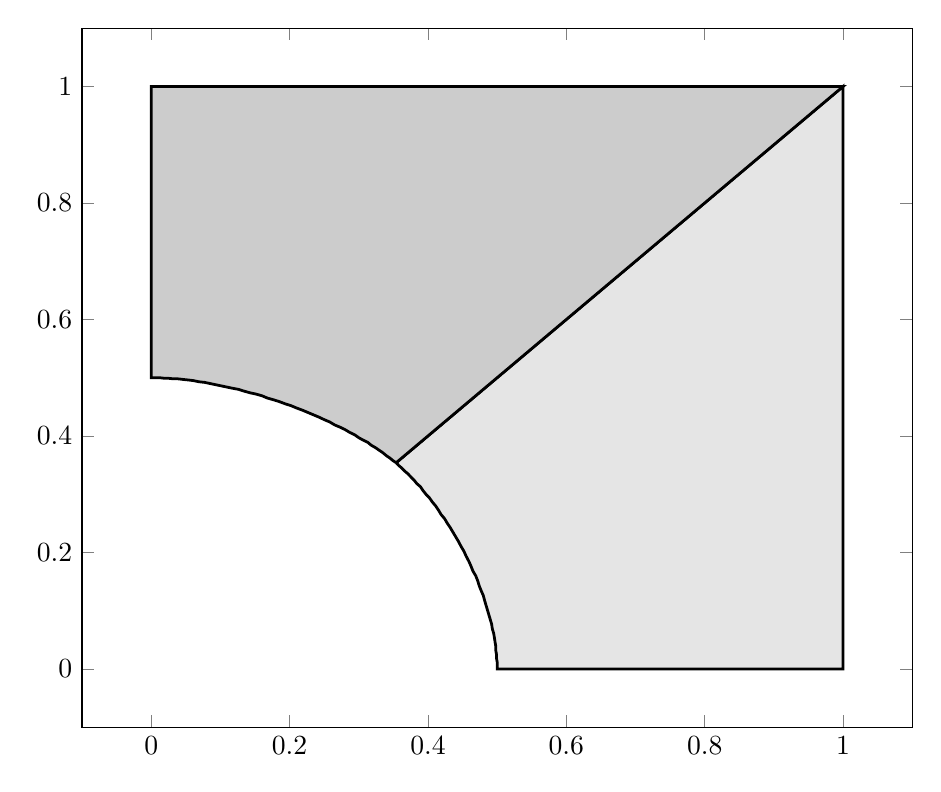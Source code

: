 \begin{tikzpicture}%
\begin{axis}[width=1\textwidth]%
\addplot[fill=gray!20,line width=1pt] coordinates {%
(0.354,0.354)%
(0.367,0.367)%
(0.38,0.38)%
(0.393,0.393)%
(0.406,0.406)%
(0.42,0.42)%
(0.433,0.433)%
(0.446,0.446)%
(0.459,0.459)%
(0.472,0.472)%
(0.485,0.485)%
(0.499,0.499)%
(0.512,0.512)%
(0.525,0.525)%
(0.538,0.538)%
(0.551,0.551)%
(0.565,0.565)%
(0.578,0.578)%
(0.591,0.591)%
(0.604,0.604)%
(0.617,0.617)%
(0.631,0.631)%
(0.644,0.644)%
(0.657,0.657)%
(0.67,0.67)%
(0.683,0.683)%
(0.697,0.697)%
(0.71,0.71)%
(0.723,0.723)%
(0.736,0.736)%
(0.749,0.749)%
(0.763,0.763)%
(0.776,0.776)%
(0.789,0.789)%
(0.802,0.802)%
(0.815,0.815)%
(0.828,0.828)%
(0.842,0.842)%
(0.855,0.855)%
(0.868,0.868)%
(0.881,0.881)%
(0.894,0.894)%
(0.908,0.908)%
(0.921,0.921)%
(0.934,0.934)%
(0.947,0.947)%
(0.96,0.96)%
(0.974,0.974)%
(0.987,0.987)%
(1.0,1.0)%
(1.0,1.0)%
(1.0,0.98)%
(1.0,0.959)%
(1.0,0.939)%
(1.0,0.918)%
(1.0,0.898)%
(1.0,0.878)%
(1.0,0.857)%
(1.0,0.837)%
(1.0,0.816)%
(1.0,0.796)%
(1.0,0.776)%
(1.0,0.755)%
(1.0,0.735)%
(1.0,0.714)%
(1.0,0.694)%
(1.0,0.673)%
(1.0,0.653)%
(1.0,0.633)%
(1.0,0.612)%
(1.0,0.592)%
(1.0,0.571)%
(1.0,0.551)%
(1.0,0.531)%
(1.0,0.51)%
(1.0,0.49)%
(1.0,0.469)%
(1.0,0.449)%
(1.0,0.429)%
(1.0,0.408)%
(1.0,0.388)%
(1.0,0.367)%
(1.0,0.347)%
(1.0,0.327)%
(1.0,0.306)%
(1.0,0.286)%
(1.0,0.265)%
(1.0,0.245)%
(1.0,0.224)%
(1.0,0.204)%
(1.0,0.184)%
(1.0,0.163)%
(1.0,0.143)%
(1.0,0.122)%
(1.0,0.102)%
(1.0,0.082)%
(1.0,0.061)%
(1.0,0.041)%
(1.0,0.02)%
(1.0,0.0)%
(1.0,0.0)%
(0.99,0.0)%
(0.98,0.0)%
(0.969,0.0)%
(0.959,0.0)%
(0.949,0.0)%
(0.939,0.0)%
(0.929,0.0)%
(0.918,0.0)%
(0.908,0.0)%
(0.898,0.0)%
(0.888,0.0)%
(0.878,0.0)%
(0.867,0.0)%
(0.857,0.0)%
(0.847,0.0)%
(0.837,0.0)%
(0.827,0.0)%
(0.816,0.0)%
(0.806,0.0)%
(0.796,0.0)%
(0.786,0.0)%
(0.776,0.0)%
(0.765,0.0)%
(0.755,0.0)%
(0.745,0.0)%
(0.735,0.0)%
(0.724,0.0)%
(0.714,0.0)%
(0.704,0.0)%
(0.694,0.0)%
(0.684,0.0)%
(0.673,0.0)%
(0.663,0.0)%
(0.653,0.0)%
(0.643,0.0)%
(0.633,0.0)%
(0.622,0.0)%
(0.612,0.0)%
(0.602,0.0)%
(0.592,0.0)%
(0.582,0.0)%
(0.571,0.0)%
(0.561,0.0)%
(0.551,0.0)%
(0.541,0.0)%
(0.531,0.0)%
(0.52,0.0)%
(0.51,0.0)%
(0.5,0.0)%
(0.5,0.0)%
(0.5,0.006)%
(0.5,0.012)%
(0.499,0.019)%
(0.499,0.025)%
(0.498,0.032)%
(0.498,0.039)%
(0.497,0.046)%
(0.496,0.054)%
(0.495,0.061)%
(0.493,0.069)%
(0.492,0.077)%
(0.49,0.085)%
(0.488,0.093)%
(0.486,0.101)%
(0.484,0.109)%
(0.482,0.117)%
(0.48,0.126)%
(0.477,0.134)%
(0.474,0.143)%
(0.472,0.151)%
(0.469,0.16)%
(0.465,0.168)%
(0.462,0.177)%
(0.459,0.185)%
(0.455,0.194)%
(0.452,0.202)%
(0.448,0.21)%
(0.444,0.219)%
(0.44,0.227)%
(0.436,0.235)%
(0.432,0.243)%
(0.428,0.25)%
(0.424,0.258)%
(0.419,0.265)%
(0.415,0.273)%
(0.411,0.28)%
(0.406,0.287)%
(0.402,0.294)%
(0.397,0.3)%
(0.393,0.306)%
(0.389,0.313)%
(0.384,0.318)%
(0.38,0.324)%
(0.375,0.33)%
(0.371,0.335)%
(0.366,0.34)%
(0.362,0.345)%
(0.358,0.349)%
(0.354,0.354)%
};%
%
%
\addplot[fill=gray!40,line width=1pt] coordinates {%
(0.354,0.354)%
(0.367,0.367)%
(0.38,0.38)%
(0.393,0.393)%
(0.406,0.406)%
(0.42,0.42)%
(0.433,0.433)%
(0.446,0.446)%
(0.459,0.459)%
(0.472,0.472)%
(0.485,0.485)%
(0.499,0.499)%
(0.512,0.512)%
(0.525,0.525)%
(0.538,0.538)%
(0.551,0.551)%
(0.565,0.565)%
(0.578,0.578)%
(0.591,0.591)%
(0.604,0.604)%
(0.617,0.617)%
(0.631,0.631)%
(0.644,0.644)%
(0.657,0.657)%
(0.67,0.67)%
(0.683,0.683)%
(0.697,0.697)%
(0.71,0.71)%
(0.723,0.723)%
(0.736,0.736)%
(0.749,0.749)%
(0.763,0.763)%
(0.776,0.776)%
(0.789,0.789)%
(0.802,0.802)%
(0.815,0.815)%
(0.828,0.828)%
(0.842,0.842)%
(0.855,0.855)%
(0.868,0.868)%
(0.881,0.881)%
(0.894,0.894)%
(0.908,0.908)%
(0.921,0.921)%
(0.934,0.934)%
(0.947,0.947)%
(0.96,0.96)%
(0.974,0.974)%
(0.987,0.987)%
(1.0,1.0)%
(1.0,1.0)%
(0.98,1.0)%
(0.959,1.0)%
(0.939,1.0)%
(0.918,1.0)%
(0.898,1.0)%
(0.878,1.0)%
(0.857,1.0)%
(0.837,1.0)%
(0.816,1.0)%
(0.796,1.0)%
(0.776,1.0)%
(0.755,1.0)%
(0.735,1.0)%
(0.714,1.0)%
(0.694,1.0)%
(0.673,1.0)%
(0.653,1.0)%
(0.633,1.0)%
(0.612,1.0)%
(0.592,1.0)%
(0.571,1.0)%
(0.551,1.0)%
(0.531,1.0)%
(0.51,1.0)%
(0.49,1.0)%
(0.469,1.0)%
(0.449,1.0)%
(0.429,1.0)%
(0.408,1.0)%
(0.388,1.0)%
(0.367,1.0)%
(0.347,1.0)%
(0.327,1.0)%
(0.306,1.0)%
(0.286,1.0)%
(0.265,1.0)%
(0.245,1.0)%
(0.224,1.0)%
(0.204,1.0)%
(0.184,1.0)%
(0.163,1.0)%
(0.143,1.0)%
(0.122,1.0)%
(0.102,1.0)%
(0.082,1.0)%
(0.061,1.0)%
(0.041,1.0)%
(0.02,1.0)%
(0.0,1.0)%
(0.0,1.0)%
(0.0,0.99)%
(0.0,0.98)%
(0.0,0.969)%
(0.0,0.959)%
(0.0,0.949)%
(0.0,0.939)%
(0.0,0.929)%
(0.0,0.918)%
(0.0,0.908)%
(0.0,0.898)%
(0.0,0.888)%
(0.0,0.878)%
(0.0,0.867)%
(0.0,0.857)%
(0.0,0.847)%
(0.0,0.837)%
(0.0,0.827)%
(0.0,0.816)%
(0.0,0.806)%
(0.0,0.796)%
(0.0,0.786)%
(0.0,0.776)%
(0.0,0.765)%
(0.0,0.755)%
(0.0,0.745)%
(0.0,0.735)%
(0.0,0.724)%
(0.0,0.714)%
(0.0,0.704)%
(0.0,0.694)%
(0.0,0.684)%
(0.0,0.673)%
(0.0,0.663)%
(0.0,0.653)%
(0.0,0.643)%
(0.0,0.633)%
(0.0,0.622)%
(0.0,0.612)%
(0.0,0.602)%
(0.0,0.592)%
(0.0,0.582)%
(0.0,0.571)%
(0.0,0.561)%
(0.0,0.551)%
(0.0,0.541)%
(0.0,0.531)%
(0.0,0.52)%
(0.0,0.51)%
(0.0,0.5)%
(0.0,0.5)%
(0.006,0.5)%
(0.012,0.5)%
(0.019,0.499)%
(0.025,0.499)%
(0.032,0.498)%
(0.039,0.498)%
(0.046,0.497)%
(0.054,0.496)%
(0.061,0.495)%
(0.069,0.493)%
(0.077,0.492)%
(0.085,0.49)%
(0.093,0.488)%
(0.101,0.486)%
(0.109,0.484)%
(0.117,0.482)%
(0.126,0.48)%
(0.134,0.477)%
(0.143,0.474)%
(0.151,0.472)%
(0.16,0.469)%
(0.168,0.465)%
(0.177,0.462)%
(0.185,0.459)%
(0.194,0.455)%
(0.202,0.452)%
(0.21,0.448)%
(0.219,0.444)%
(0.227,0.44)%
(0.235,0.436)%
(0.243,0.432)%
(0.25,0.428)%
(0.258,0.424)%
(0.265,0.419)%
(0.273,0.415)%
(0.28,0.411)%
(0.287,0.406)%
(0.294,0.402)%
(0.3,0.397)%
(0.306,0.393)%
(0.313,0.389)%
(0.318,0.384)%
(0.324,0.38)%
(0.33,0.375)%
(0.335,0.371)%
(0.34,0.366)%
(0.345,0.362)%
(0.349,0.358)%
(0.354,0.354)%
};%
%
%
\end{axis}%
\end{tikzpicture}%
